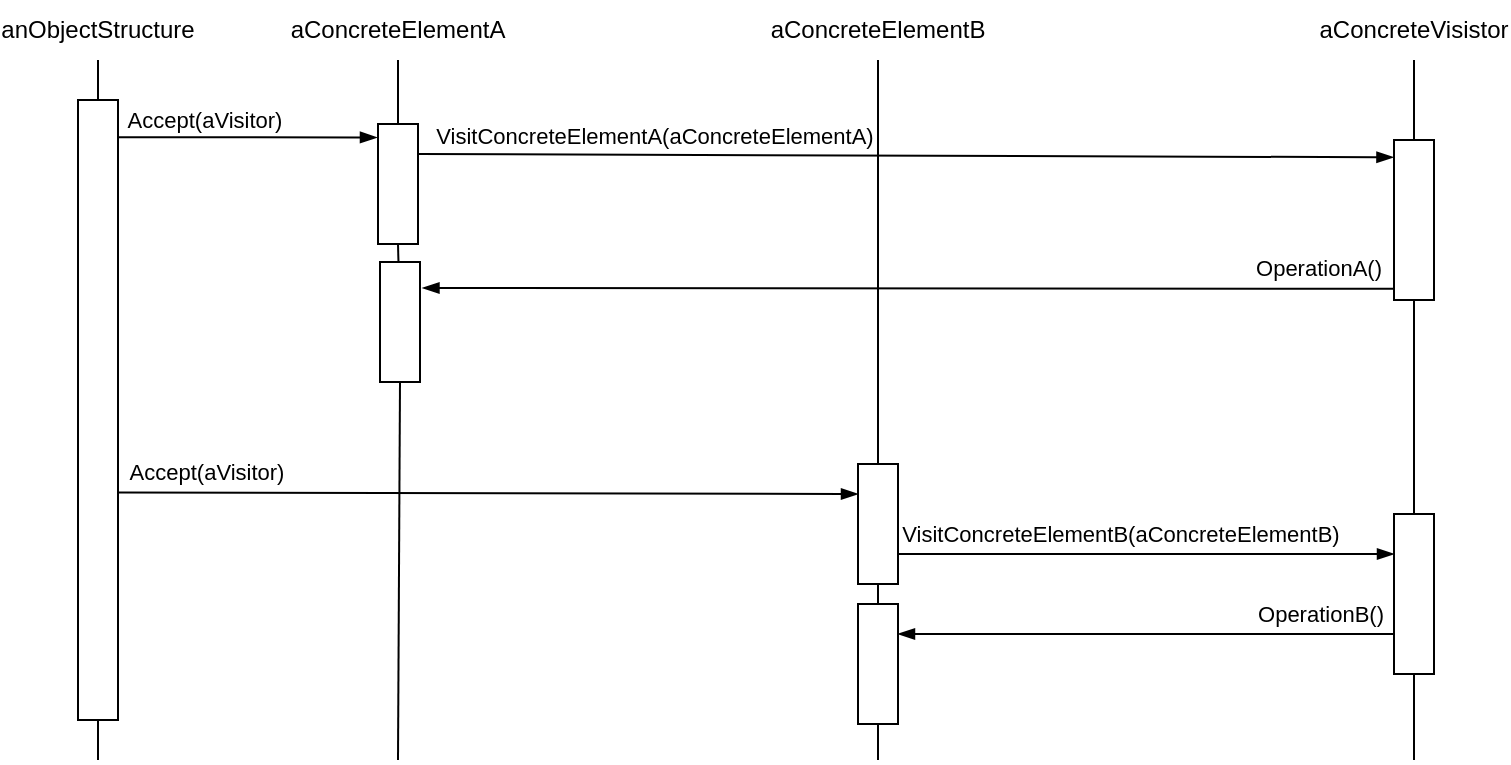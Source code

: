 <mxfile version="21.2.8" type="device">
  <diagram name="Page-1" id="oVvZK1BuvD0SnNkmcisW">
    <mxGraphModel dx="2052" dy="1374" grid="1" gridSize="10" guides="1" tooltips="1" connect="1" arrows="1" fold="1" page="1" pageScale="1" pageWidth="850" pageHeight="1100" math="0" shadow="0">
      <root>
        <mxCell id="0" />
        <mxCell id="1" parent="0" />
        <mxCell id="HiKY6w73PibInzn6Oh3S-1" value="anObjectStructure" style="text;html=1;strokeColor=none;fillColor=none;align=center;verticalAlign=middle;whiteSpace=wrap;rounded=0;" vertex="1" parent="1">
          <mxGeometry x="140" y="130" width="60" height="30" as="geometry" />
        </mxCell>
        <mxCell id="HiKY6w73PibInzn6Oh3S-2" value="" style="endArrow=none;html=1;rounded=0;entryX=0.5;entryY=1;entryDx=0;entryDy=0;" edge="1" parent="1" source="HiKY6w73PibInzn6Oh3S-3" target="HiKY6w73PibInzn6Oh3S-1">
          <mxGeometry width="50" height="50" relative="1" as="geometry">
            <mxPoint x="170" y="510" as="sourcePoint" />
            <mxPoint x="230" y="330" as="targetPoint" />
          </mxGeometry>
        </mxCell>
        <mxCell id="HiKY6w73PibInzn6Oh3S-4" value="" style="endArrow=none;html=1;rounded=0;entryX=0.5;entryY=1;entryDx=0;entryDy=0;" edge="1" parent="1" target="HiKY6w73PibInzn6Oh3S-3">
          <mxGeometry width="50" height="50" relative="1" as="geometry">
            <mxPoint x="170" y="510" as="sourcePoint" />
            <mxPoint x="170" y="160" as="targetPoint" />
          </mxGeometry>
        </mxCell>
        <mxCell id="HiKY6w73PibInzn6Oh3S-3" value="" style="rounded=0;whiteSpace=wrap;html=1;" vertex="1" parent="1">
          <mxGeometry x="160" y="180" width="20" height="310" as="geometry" />
        </mxCell>
        <mxCell id="HiKY6w73PibInzn6Oh3S-5" value="aConcreteElementA" style="text;html=1;strokeColor=none;fillColor=none;align=center;verticalAlign=middle;whiteSpace=wrap;rounded=0;" vertex="1" parent="1">
          <mxGeometry x="290" y="130" width="60" height="30" as="geometry" />
        </mxCell>
        <mxCell id="HiKY6w73PibInzn6Oh3S-6" value="" style="endArrow=none;html=1;rounded=0;entryX=0.5;entryY=1;entryDx=0;entryDy=0;" edge="1" source="HiKY6w73PibInzn6Oh3S-8" target="HiKY6w73PibInzn6Oh3S-5" parent="1">
          <mxGeometry width="50" height="50" relative="1" as="geometry">
            <mxPoint x="320" y="510" as="sourcePoint" />
            <mxPoint x="380" y="330" as="targetPoint" />
          </mxGeometry>
        </mxCell>
        <mxCell id="HiKY6w73PibInzn6Oh3S-7" value="" style="endArrow=none;html=1;rounded=0;entryX=0.5;entryY=1;entryDx=0;entryDy=0;" edge="1" target="HiKY6w73PibInzn6Oh3S-8" parent="1" source="HiKY6w73PibInzn6Oh3S-17">
          <mxGeometry width="50" height="50" relative="1" as="geometry">
            <mxPoint x="320" y="510" as="sourcePoint" />
            <mxPoint x="320" y="160" as="targetPoint" />
          </mxGeometry>
        </mxCell>
        <mxCell id="HiKY6w73PibInzn6Oh3S-8" value="" style="rounded=0;whiteSpace=wrap;html=1;" vertex="1" parent="1">
          <mxGeometry x="310" y="192" width="20" height="60" as="geometry" />
        </mxCell>
        <mxCell id="HiKY6w73PibInzn6Oh3S-9" value="aConcreteElementB" style="text;html=1;strokeColor=none;fillColor=none;align=center;verticalAlign=middle;whiteSpace=wrap;rounded=0;" vertex="1" parent="1">
          <mxGeometry x="530" y="130" width="60" height="30" as="geometry" />
        </mxCell>
        <mxCell id="HiKY6w73PibInzn6Oh3S-10" value="" style="endArrow=none;html=1;rounded=0;entryX=0.5;entryY=1;entryDx=0;entryDy=0;" edge="1" source="HiKY6w73PibInzn6Oh3S-12" target="HiKY6w73PibInzn6Oh3S-9" parent="1">
          <mxGeometry width="50" height="50" relative="1" as="geometry">
            <mxPoint x="560" y="510" as="sourcePoint" />
            <mxPoint x="620" y="330" as="targetPoint" />
          </mxGeometry>
        </mxCell>
        <mxCell id="HiKY6w73PibInzn6Oh3S-11" value="" style="endArrow=none;html=1;rounded=0;entryX=0.5;entryY=1;entryDx=0;entryDy=0;" edge="1" target="HiKY6w73PibInzn6Oh3S-12" parent="1">
          <mxGeometry width="50" height="50" relative="1" as="geometry">
            <mxPoint x="560" y="510" as="sourcePoint" />
            <mxPoint x="560" y="160" as="targetPoint" />
          </mxGeometry>
        </mxCell>
        <mxCell id="HiKY6w73PibInzn6Oh3S-12" value="" style="rounded=0;whiteSpace=wrap;html=1;" vertex="1" parent="1">
          <mxGeometry x="550" y="362" width="20" height="60" as="geometry" />
        </mxCell>
        <mxCell id="HiKY6w73PibInzn6Oh3S-13" value="aConcreteVisistor" style="text;html=1;strokeColor=none;fillColor=none;align=center;verticalAlign=middle;whiteSpace=wrap;rounded=0;" vertex="1" parent="1">
          <mxGeometry x="798" y="130" width="60" height="30" as="geometry" />
        </mxCell>
        <mxCell id="HiKY6w73PibInzn6Oh3S-14" value="" style="endArrow=none;html=1;rounded=0;entryX=0.5;entryY=1;entryDx=0;entryDy=0;" edge="1" source="HiKY6w73PibInzn6Oh3S-16" target="HiKY6w73PibInzn6Oh3S-13" parent="1">
          <mxGeometry width="50" height="50" relative="1" as="geometry">
            <mxPoint x="828" y="510" as="sourcePoint" />
            <mxPoint x="888" y="330" as="targetPoint" />
          </mxGeometry>
        </mxCell>
        <mxCell id="HiKY6w73PibInzn6Oh3S-15" value="" style="endArrow=none;html=1;rounded=0;entryX=0.5;entryY=1;entryDx=0;entryDy=0;" edge="1" target="HiKY6w73PibInzn6Oh3S-16" parent="1" source="HiKY6w73PibInzn6Oh3S-20">
          <mxGeometry width="50" height="50" relative="1" as="geometry">
            <mxPoint x="828" y="510" as="sourcePoint" />
            <mxPoint x="828" y="160" as="targetPoint" />
          </mxGeometry>
        </mxCell>
        <mxCell id="HiKY6w73PibInzn6Oh3S-16" value="" style="rounded=0;whiteSpace=wrap;html=1;" vertex="1" parent="1">
          <mxGeometry x="818" y="200" width="20" height="80" as="geometry" />
        </mxCell>
        <mxCell id="HiKY6w73PibInzn6Oh3S-18" value="" style="endArrow=none;html=1;rounded=0;entryX=0.5;entryY=1;entryDx=0;entryDy=0;" edge="1" parent="1" target="HiKY6w73PibInzn6Oh3S-17">
          <mxGeometry width="50" height="50" relative="1" as="geometry">
            <mxPoint x="320" y="510" as="sourcePoint" />
            <mxPoint x="320" y="260" as="targetPoint" />
          </mxGeometry>
        </mxCell>
        <mxCell id="HiKY6w73PibInzn6Oh3S-17" value="" style="rounded=0;whiteSpace=wrap;html=1;" vertex="1" parent="1">
          <mxGeometry x="311" y="261" width="20" height="60" as="geometry" />
        </mxCell>
        <mxCell id="HiKY6w73PibInzn6Oh3S-19" value="" style="rounded=0;whiteSpace=wrap;html=1;" vertex="1" parent="1">
          <mxGeometry x="550" y="432" width="20" height="60" as="geometry" />
        </mxCell>
        <mxCell id="HiKY6w73PibInzn6Oh3S-21" value="" style="endArrow=none;html=1;rounded=0;entryX=0.5;entryY=1;entryDx=0;entryDy=0;" edge="1" parent="1" target="HiKY6w73PibInzn6Oh3S-20">
          <mxGeometry width="50" height="50" relative="1" as="geometry">
            <mxPoint x="828" y="510" as="sourcePoint" />
            <mxPoint x="828" y="300" as="targetPoint" />
          </mxGeometry>
        </mxCell>
        <mxCell id="HiKY6w73PibInzn6Oh3S-20" value="" style="rounded=0;whiteSpace=wrap;html=1;" vertex="1" parent="1">
          <mxGeometry x="818" y="387" width="20" height="80" as="geometry" />
        </mxCell>
        <mxCell id="HiKY6w73PibInzn6Oh3S-22" value="" style="endArrow=blockThin;html=1;rounded=0;endFill=1;entryX=-0.026;entryY=0.112;entryDx=0;entryDy=0;entryPerimeter=0;exitX=1.004;exitY=0.06;exitDx=0;exitDy=0;exitPerimeter=0;" edge="1" parent="1" source="HiKY6w73PibInzn6Oh3S-3" target="HiKY6w73PibInzn6Oh3S-8">
          <mxGeometry width="50" height="50" relative="1" as="geometry">
            <mxPoint x="220" y="240" as="sourcePoint" />
            <mxPoint x="270" y="190" as="targetPoint" />
          </mxGeometry>
        </mxCell>
        <mxCell id="HiKY6w73PibInzn6Oh3S-23" value="Accept(aVisitor)" style="edgeLabel;html=1;align=center;verticalAlign=middle;resizable=0;points=[];" vertex="1" connectable="0" parent="HiKY6w73PibInzn6Oh3S-22">
          <mxGeometry x="-0.822" relative="1" as="geometry">
            <mxPoint x="31" y="-9" as="offset" />
          </mxGeometry>
        </mxCell>
        <mxCell id="HiKY6w73PibInzn6Oh3S-24" value="" style="endArrow=blockThin;html=1;rounded=0;endFill=1;exitX=1;exitY=0.25;exitDx=0;exitDy=0;entryX=-0.014;entryY=0.108;entryDx=0;entryDy=0;entryPerimeter=0;" edge="1" parent="1" source="HiKY6w73PibInzn6Oh3S-8" target="HiKY6w73PibInzn6Oh3S-16">
          <mxGeometry width="50" height="50" relative="1" as="geometry">
            <mxPoint x="361" y="209" as="sourcePoint" />
            <mxPoint x="760" y="209" as="targetPoint" />
          </mxGeometry>
        </mxCell>
        <mxCell id="HiKY6w73PibInzn6Oh3S-25" value="VisitConcreteElementA(aConcreteElementA)" style="edgeLabel;html=1;align=center;verticalAlign=middle;resizable=0;points=[];" vertex="1" connectable="0" parent="HiKY6w73PibInzn6Oh3S-24">
          <mxGeometry x="-0.822" relative="1" as="geometry">
            <mxPoint x="74" y="-9" as="offset" />
          </mxGeometry>
        </mxCell>
        <mxCell id="HiKY6w73PibInzn6Oh3S-26" value="" style="endArrow=blockThin;html=1;rounded=0;endFill=1;exitX=-0.001;exitY=0.93;exitDx=0;exitDy=0;entryX=1.062;entryY=0.216;entryDx=0;entryDy=0;exitPerimeter=0;entryPerimeter=0;" edge="1" parent="1" source="HiKY6w73PibInzn6Oh3S-16" target="HiKY6w73PibInzn6Oh3S-17">
          <mxGeometry width="50" height="50" relative="1" as="geometry">
            <mxPoint x="700" y="272" as="sourcePoint" />
            <mxPoint x="440" y="352" as="targetPoint" />
          </mxGeometry>
        </mxCell>
        <mxCell id="HiKY6w73PibInzn6Oh3S-27" value="OperationA()" style="edgeLabel;html=1;align=center;verticalAlign=middle;resizable=0;points=[];" vertex="1" connectable="0" parent="HiKY6w73PibInzn6Oh3S-26">
          <mxGeometry x="-0.822" relative="1" as="geometry">
            <mxPoint x="5" y="-11" as="offset" />
          </mxGeometry>
        </mxCell>
        <mxCell id="HiKY6w73PibInzn6Oh3S-28" value="" style="endArrow=blockThin;html=1;rounded=0;endFill=1;entryX=0;entryY=0.25;entryDx=0;entryDy=0;exitX=1.023;exitY=0.633;exitDx=0;exitDy=0;exitPerimeter=0;" edge="1" parent="1" source="HiKY6w73PibInzn6Oh3S-3" target="HiKY6w73PibInzn6Oh3S-12">
          <mxGeometry width="50" height="50" relative="1" as="geometry">
            <mxPoint x="191" y="370" as="sourcePoint" />
            <mxPoint x="319" y="370" as="targetPoint" />
          </mxGeometry>
        </mxCell>
        <mxCell id="HiKY6w73PibInzn6Oh3S-29" value="Accept(aVisitor)" style="edgeLabel;html=1;align=center;verticalAlign=middle;resizable=0;points=[];" vertex="1" connectable="0" parent="HiKY6w73PibInzn6Oh3S-28">
          <mxGeometry x="-0.822" relative="1" as="geometry">
            <mxPoint x="10" y="-11" as="offset" />
          </mxGeometry>
        </mxCell>
        <mxCell id="HiKY6w73PibInzn6Oh3S-30" value="" style="endArrow=blockThin;html=1;rounded=0;endFill=1;exitX=1;exitY=0.75;exitDx=0;exitDy=0;entryX=0;entryY=0.25;entryDx=0;entryDy=0;" edge="1" parent="1" source="HiKY6w73PibInzn6Oh3S-12" target="HiKY6w73PibInzn6Oh3S-20">
          <mxGeometry width="50" height="50" relative="1" as="geometry">
            <mxPoint x="690" y="380" as="sourcePoint" />
            <mxPoint x="1120" y="382" as="targetPoint" />
          </mxGeometry>
        </mxCell>
        <mxCell id="HiKY6w73PibInzn6Oh3S-31" value="VisitConcreteElementB(aConcreteElementB)" style="edgeLabel;html=1;align=center;verticalAlign=middle;resizable=0;points=[];" vertex="1" connectable="0" parent="HiKY6w73PibInzn6Oh3S-30">
          <mxGeometry x="-0.822" relative="1" as="geometry">
            <mxPoint x="89" y="-10" as="offset" />
          </mxGeometry>
        </mxCell>
        <mxCell id="HiKY6w73PibInzn6Oh3S-32" value="" style="endArrow=blockThin;html=1;rounded=0;endFill=1;exitX=0;exitY=0.75;exitDx=0;exitDy=0;entryX=1;entryY=0.25;entryDx=0;entryDy=0;" edge="1" parent="1" source="HiKY6w73PibInzn6Oh3S-20" target="HiKY6w73PibInzn6Oh3S-19">
          <mxGeometry width="50" height="50" relative="1" as="geometry">
            <mxPoint x="798" y="550" as="sourcePoint" />
            <mxPoint x="314" y="550" as="targetPoint" />
          </mxGeometry>
        </mxCell>
        <mxCell id="HiKY6w73PibInzn6Oh3S-33" value="OperationB()" style="edgeLabel;html=1;align=center;verticalAlign=middle;resizable=0;points=[];" vertex="1" connectable="0" parent="HiKY6w73PibInzn6Oh3S-32">
          <mxGeometry x="-0.822" relative="1" as="geometry">
            <mxPoint x="-15" y="-10" as="offset" />
          </mxGeometry>
        </mxCell>
      </root>
    </mxGraphModel>
  </diagram>
</mxfile>
